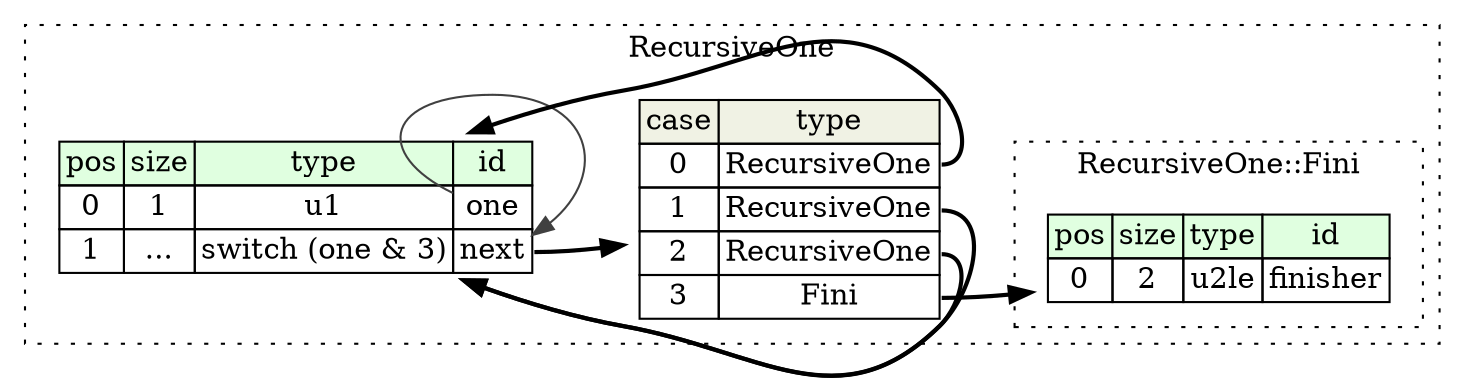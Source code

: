 digraph {
	rankdir=LR;
	node [shape=plaintext];
	subgraph cluster__recursive_one {
		label="RecursiveOne";
		graph[style=dotted];

		recursive_one__seq [label=<<TABLE BORDER="0" CELLBORDER="1" CELLSPACING="0">
			<TR><TD BGCOLOR="#E0FFE0">pos</TD><TD BGCOLOR="#E0FFE0">size</TD><TD BGCOLOR="#E0FFE0">type</TD><TD BGCOLOR="#E0FFE0">id</TD></TR>
			<TR><TD PORT="one_pos">0</TD><TD PORT="one_size">1</TD><TD>u1</TD><TD PORT="one_type">one</TD></TR>
			<TR><TD PORT="next_pos">1</TD><TD PORT="next_size">...</TD><TD>switch (one &amp; 3)</TD><TD PORT="next_type">next</TD></TR>
		</TABLE>>];
recursive_one__seq_next_switch [label=<<TABLE BORDER="0" CELLBORDER="1" CELLSPACING="0">
	<TR><TD BGCOLOR="#F0F2E4">case</TD><TD BGCOLOR="#F0F2E4">type</TD></TR>
	<TR><TD>0</TD><TD PORT="case0">RecursiveOne</TD></TR>
	<TR><TD>1</TD><TD PORT="case1">RecursiveOne</TD></TR>
	<TR><TD>2</TD><TD PORT="case2">RecursiveOne</TD></TR>
	<TR><TD>3</TD><TD PORT="case3">Fini</TD></TR>
</TABLE>>];
		subgraph cluster__fini {
			label="RecursiveOne::Fini";
			graph[style=dotted];

			fini__seq [label=<<TABLE BORDER="0" CELLBORDER="1" CELLSPACING="0">
				<TR><TD BGCOLOR="#E0FFE0">pos</TD><TD BGCOLOR="#E0FFE0">size</TD><TD BGCOLOR="#E0FFE0">type</TD><TD BGCOLOR="#E0FFE0">id</TD></TR>
				<TR><TD PORT="finisher_pos">0</TD><TD PORT="finisher_size">2</TD><TD>u2le</TD><TD PORT="finisher_type">finisher</TD></TR>
			</TABLE>>];
		}
	}
	recursive_one__seq:next_type -> recursive_one__seq_next_switch [style=bold];
	recursive_one__seq_next_switch:case0 -> recursive_one__seq [style=bold];
	recursive_one__seq_next_switch:case1 -> recursive_one__seq [style=bold];
	recursive_one__seq_next_switch:case2 -> recursive_one__seq [style=bold];
	recursive_one__seq_next_switch:case3 -> fini__seq [style=bold];
	recursive_one__seq:one_type -> recursive_one__seq:next_type [color="#404040"];
}
